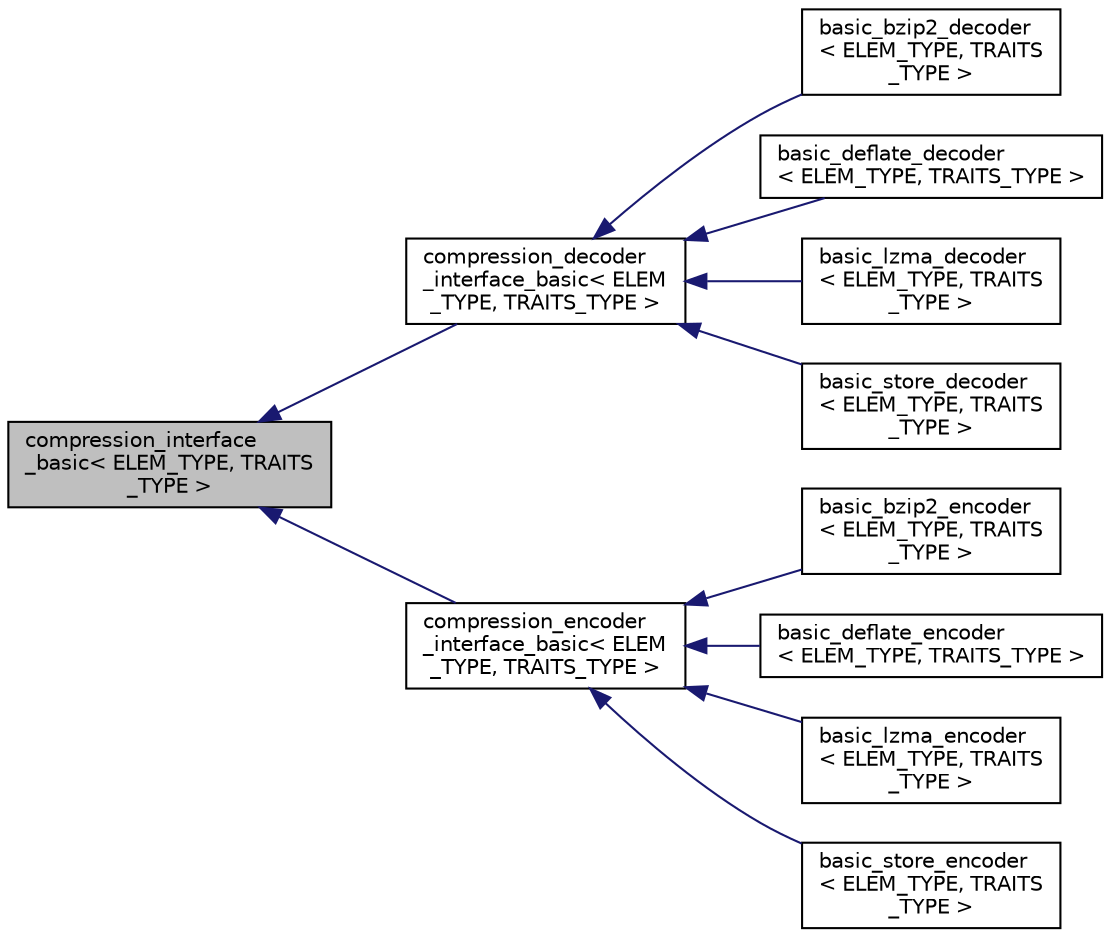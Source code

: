 digraph "compression_interface_basic&lt; ELEM_TYPE, TRAITS_TYPE &gt;"
{
 // LATEX_PDF_SIZE
  edge [fontname="Helvetica",fontsize="10",labelfontname="Helvetica",labelfontsize="10"];
  node [fontname="Helvetica",fontsize="10",shape=record];
  rankdir="LR";
  Node1 [label="compression_interface\l_basic\< ELEM_TYPE, TRAITS\l_TYPE \>",height=0.2,width=0.4,color="black", fillcolor="grey75", style="filled", fontcolor="black",tooltip=" "];
  Node1 -> Node2 [dir="back",color="midnightblue",fontsize="10",style="solid"];
  Node2 [label="compression_decoder\l_interface_basic\< ELEM\l_TYPE, TRAITS_TYPE \>",height=0.2,width=0.4,color="black", fillcolor="white", style="filled",URL="$classcompression__decoder__interface__basic.html",tooltip=" "];
  Node2 -> Node3 [dir="back",color="midnightblue",fontsize="10",style="solid"];
  Node3 [label="basic_bzip2_decoder\l\< ELEM_TYPE, TRAITS\l_TYPE \>",height=0.2,width=0.4,color="black", fillcolor="white", style="filled",URL="$classbasic__bzip2__decoder.html",tooltip=" "];
  Node2 -> Node4 [dir="back",color="midnightblue",fontsize="10",style="solid"];
  Node4 [label="basic_deflate_decoder\l\< ELEM_TYPE, TRAITS_TYPE \>",height=0.2,width=0.4,color="black", fillcolor="white", style="filled",URL="$classbasic__deflate__decoder.html",tooltip=" "];
  Node2 -> Node5 [dir="back",color="midnightblue",fontsize="10",style="solid"];
  Node5 [label="basic_lzma_decoder\l\< ELEM_TYPE, TRAITS\l_TYPE \>",height=0.2,width=0.4,color="black", fillcolor="white", style="filled",URL="$classbasic__lzma__decoder.html",tooltip=" "];
  Node2 -> Node6 [dir="back",color="midnightblue",fontsize="10",style="solid"];
  Node6 [label="basic_store_decoder\l\< ELEM_TYPE, TRAITS\l_TYPE \>",height=0.2,width=0.4,color="black", fillcolor="white", style="filled",URL="$classbasic__store__decoder.html",tooltip=" "];
  Node1 -> Node7 [dir="back",color="midnightblue",fontsize="10",style="solid"];
  Node7 [label="compression_encoder\l_interface_basic\< ELEM\l_TYPE, TRAITS_TYPE \>",height=0.2,width=0.4,color="black", fillcolor="white", style="filled",URL="$classcompression__encoder__interface__basic.html",tooltip=" "];
  Node7 -> Node8 [dir="back",color="midnightblue",fontsize="10",style="solid"];
  Node8 [label="basic_bzip2_encoder\l\< ELEM_TYPE, TRAITS\l_TYPE \>",height=0.2,width=0.4,color="black", fillcolor="white", style="filled",URL="$classbasic__bzip2__encoder.html",tooltip=" "];
  Node7 -> Node9 [dir="back",color="midnightblue",fontsize="10",style="solid"];
  Node9 [label="basic_deflate_encoder\l\< ELEM_TYPE, TRAITS_TYPE \>",height=0.2,width=0.4,color="black", fillcolor="white", style="filled",URL="$classbasic__deflate__encoder.html",tooltip=" "];
  Node7 -> Node10 [dir="back",color="midnightblue",fontsize="10",style="solid"];
  Node10 [label="basic_lzma_encoder\l\< ELEM_TYPE, TRAITS\l_TYPE \>",height=0.2,width=0.4,color="black", fillcolor="white", style="filled",URL="$classbasic__lzma__encoder.html",tooltip=" "];
  Node7 -> Node11 [dir="back",color="midnightblue",fontsize="10",style="solid"];
  Node11 [label="basic_store_encoder\l\< ELEM_TYPE, TRAITS\l_TYPE \>",height=0.2,width=0.4,color="black", fillcolor="white", style="filled",URL="$classbasic__store__encoder.html",tooltip=" "];
}
